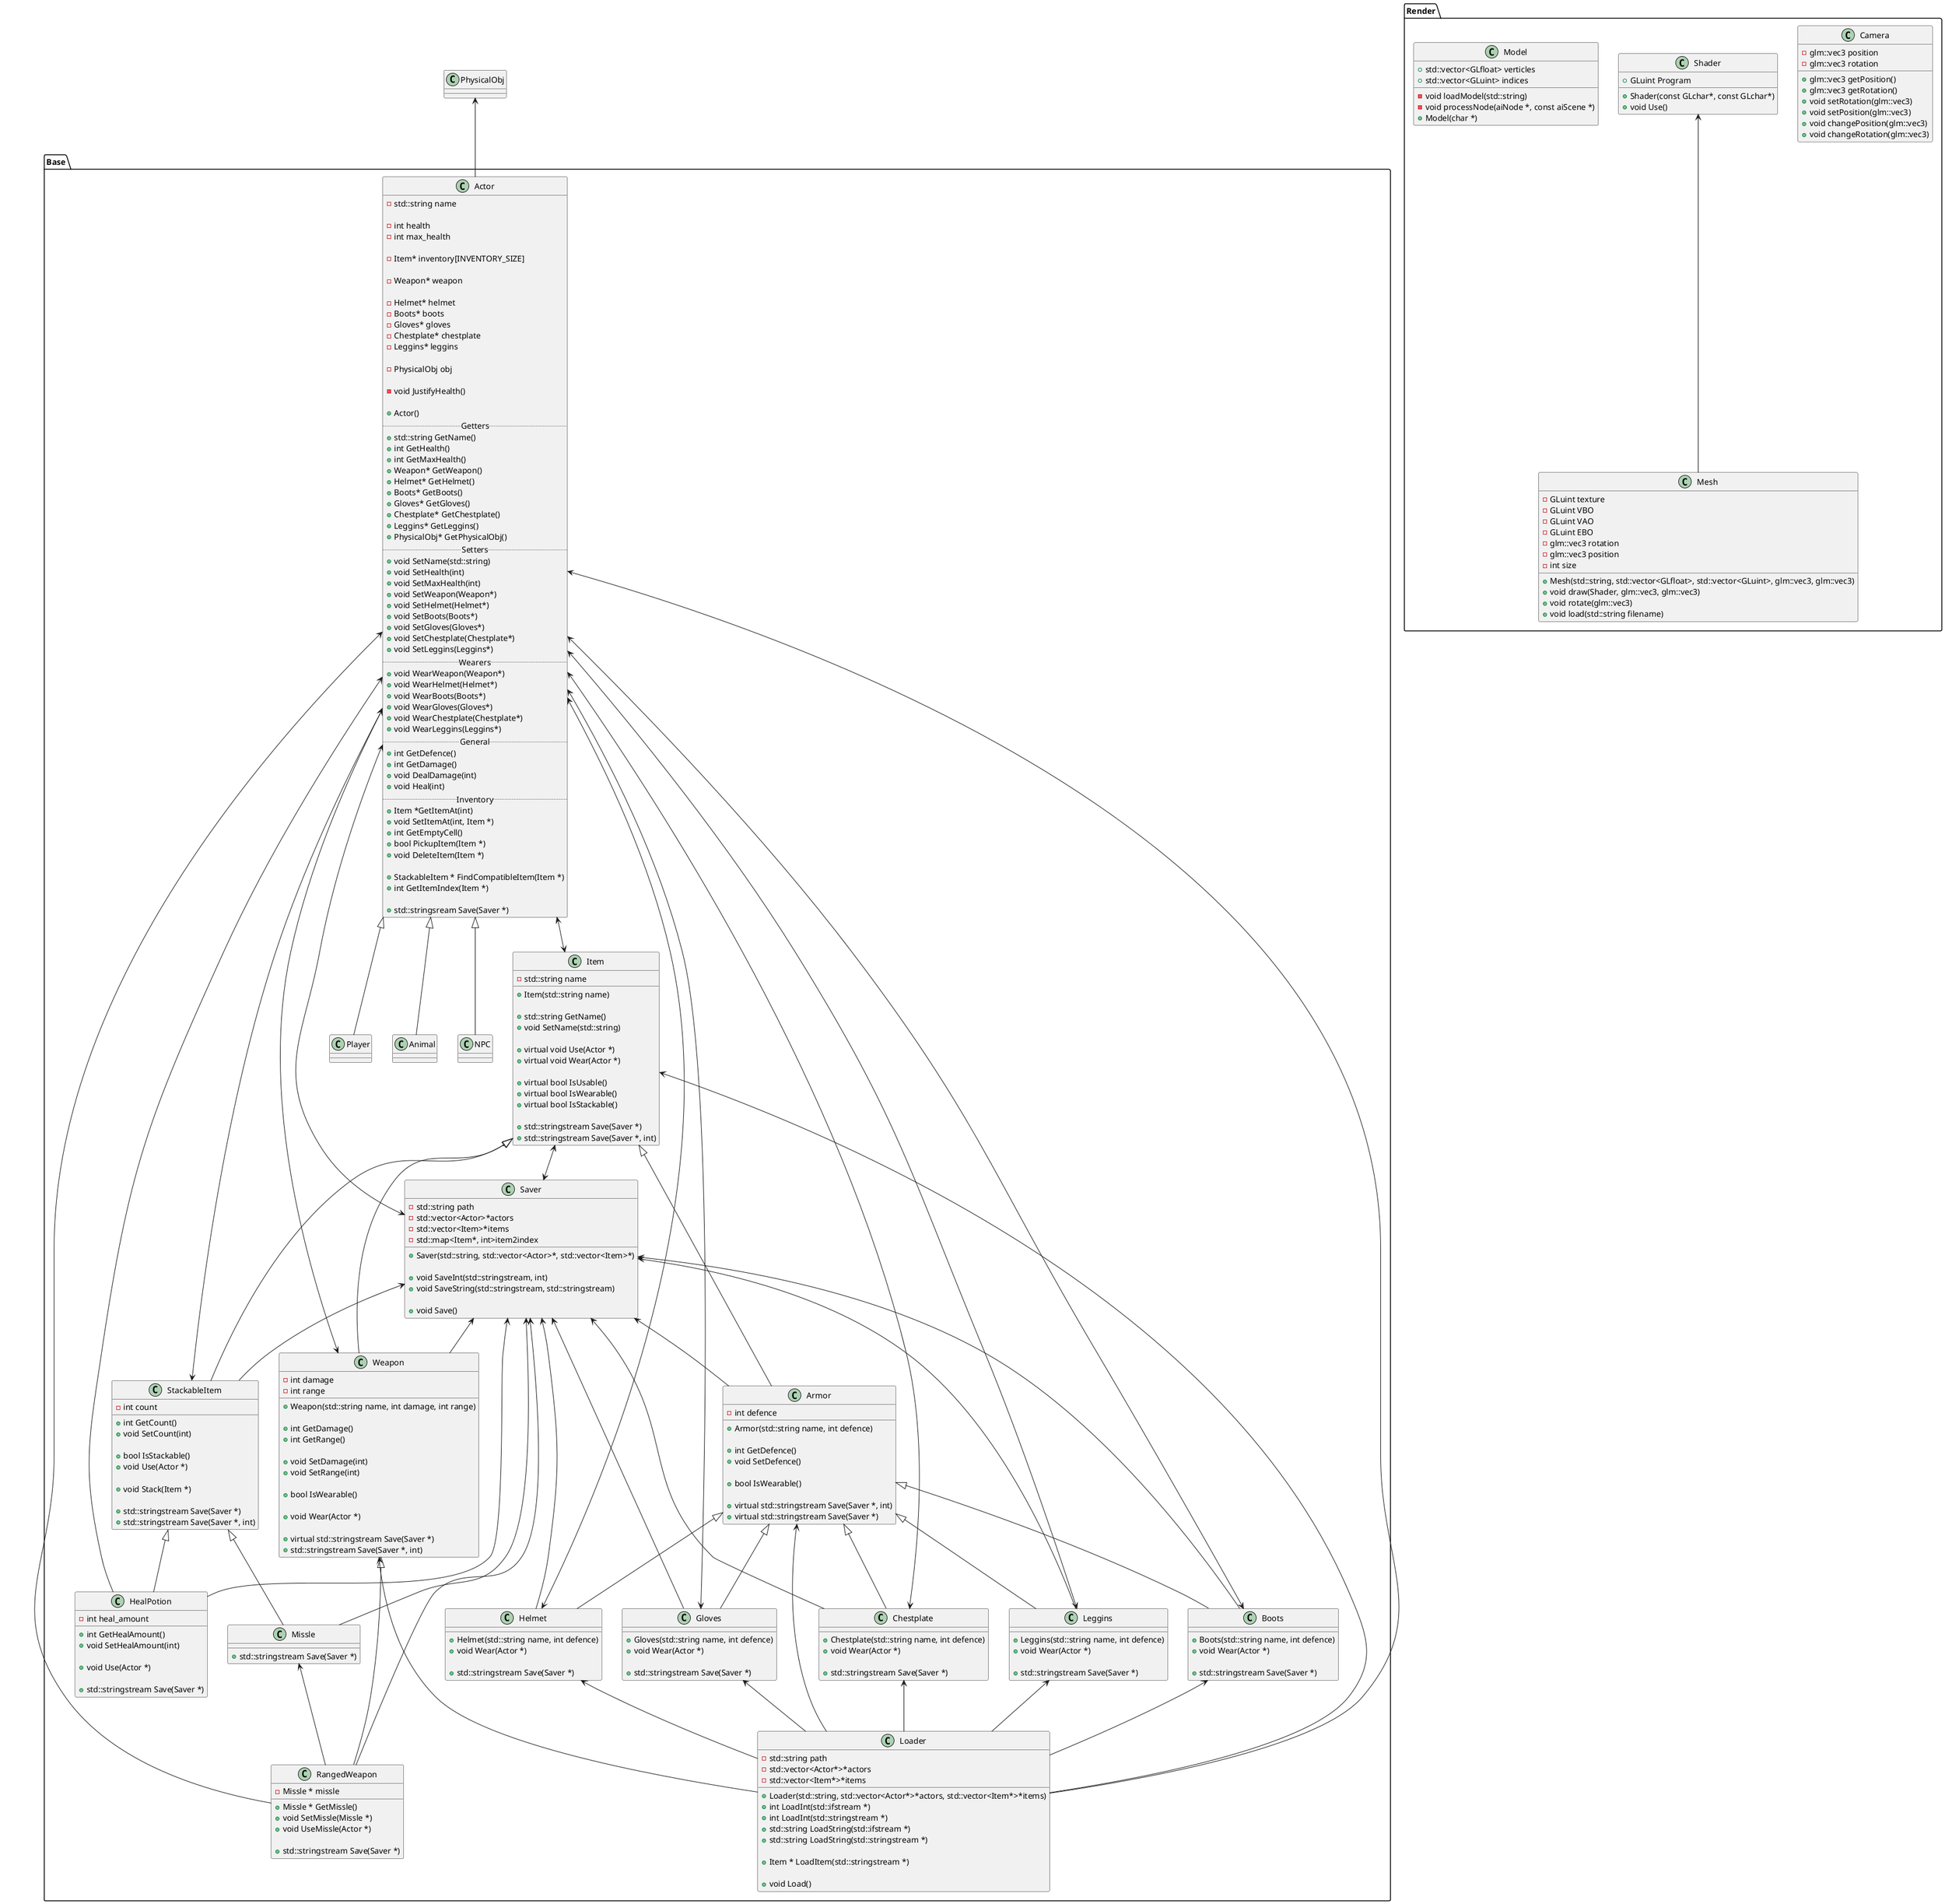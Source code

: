 @startuml
package Base {
	class Actor {
    		-std::string name
    		
    		-int health
    		-int max_health
    		
    		-Item* inventory[INVENTORY_SIZE]
    		
    		-Weapon* weapon
    	
    		-Helmet* helmet
    		-Boots* boots
    		-Gloves* gloves
    		-Chestplate* chestplate
    		-Leggins* leggins

		-PhysicalObj obj
    	
    		-void JustifyHealth()
    
    		+Actor()
    		.. Getters ..
    		+std::string GetName()
    		+int GetHealth()
    		+int GetMaxHealth()
    		+Weapon* GetWeapon()
    		+Helmet* GetHelmet()
    		+Boots* GetBoots()
    		+Gloves* GetGloves()
    		+Chestplate* GetChestplate()
    		+Leggins* GetLeggins()
		+PhysicalObj* GetPhysicalObj()
    		.. Setters ..
    		+void SetName(std::string)
    		+void SetHealth(int)
    		+void SetMaxHealth(int)
    		+void SetWeapon(Weapon*)
    		+void SetHelmet(Helmet*)
    		+void SetBoots(Boots*)
    		+void SetGloves(Gloves*)
    		+void SetChestplate(Chestplate*)
    		+void SetLeggins(Leggins*)
    		.. Wearers ..
    		+void WearWeapon(Weapon*)
    		+void WearHelmet(Helmet*)
    		+void WearBoots(Boots*)
    		+void WearGloves(Gloves*)
    		+void WearChestplate(Chestplate*)
    		+void WearLeggins(Leggins*)
    		.. General ..
    		+int GetDefence()
    		+int GetDamage()
    		+void DealDamage(int)
    		+void Heal(int)
    		.. Inventory ..
    		+Item *GetItemAt(int)
    		+void SetItemAt(int, Item *)
    		+int GetEmptyCell()
    		+bool PickupItem(Item *)
    		+void DeleteItem(Item *)
    
    		+StackableItem * FindCompatibleItem(Item *)
    		+int GetItemIndex(Item *)
		
    		+std::stringsream Save(Saver *)
	}
    
	class Item {
    		-std::string name

    		+Item(std::string name)
    	
    		+std::string GetName()
    		+void SetName(std::string)
    
    		+virtual void Use(Actor *)
    		+virtual void Wear(Actor *)
    	
    		+virtual bool IsUsable()
    		+virtual bool IsWearable()
    		+virtual bool IsStackable()
		
    		+std::stringstream Save(Saver *)
    		+std::stringstream Save(Saver *, int)
	}
    
	class Weapon {
    		-int damage
    		-int range
    
    		+Weapon(std::string name, int damage, int range)
    	
    		+int GetDamage()
    		+int GetRange()
    	
    		+void SetDamage(int)
    		+void SetRange(int)
    
    		+bool IsWearable()
    
    		+void Wear(Actor *)
		
    		+virtual std::stringstream Save(Saver *)
    		+std::stringstream Save(Saver *, int)
	}
    
	class Armor {
    		-int defence
		
    		+Armor(std::string name, int defence)
    		
    		+int GetDefence()
    		+void SetDefence()
		
    		+bool IsWearable()
		
    		+virtual std::stringstream Save(Saver *, int)
    		+virtual std::stringstream Save(Saver *)
	}
    
	class Helmet {
    		+Helmet(std::string name, int defence)
    		+void Wear(Actor *)
    
    		+std::stringstream Save(Saver *)
	}
    
	class Gloves {
    		+Gloves(std::string name, int defence)
    		+void Wear(Actor *)
    
    		+std::stringstream Save(Saver *)
	}
    
	class Chestplate {
    		+Chestplate(std::string name, int defence)
    		+void Wear(Actor *)
		
    		+std::stringstream Save(Saver *)
	}
    
	class Leggins {
    		+Leggins(std::string name, int defence)
    		+void Wear(Actor *)
    
    		+std::stringstream Save(Saver *)
	}
    
	class Boots {
    		+Boots(std::string name, int defence)
    		+void Wear(Actor *)
    
		+std::stringstream Save(Saver *)
	}
	
	class HealPotion {
    		-int heal_amount
		
    		+int GetHealAmount()
    		+void SetHealAmount(int)
    		
    		+void Use(Actor *)
		
    		+std::stringstream Save(Saver *)
	}
	
	class RangedWeapon {
    		-Missle * missle
		
    		+Missle * GetMissle()
    		+void SetMissle(Missle *)
    		+void UseMissle(Actor *)
		
    		+std::stringstream Save(Saver *)
	}
	
	class StackableItem {
    		-int count
		
    		+int GetCount()
    		+void SetCount(int)
		
    		+bool IsStackable()
    		+void Use(Actor *)
		
    		+void Stack(Item *)
		
    		+std::stringstream Save(Saver *)
    		+std::stringstream Save(Saver *, int)
	}
	
	class Missle {
    		+std::stringstream Save(Saver *)
	}
	
	class Player {}
	
	class Animal {}
	
	class NPC {}
	
	class RangedWeapon {}
	
	class Saver {
    		-std::string path
    		-std::vector<Actor>*actors
    		-std::vector<Item>*items
    		-std::map<Item*, int>item2index
    		
    		+Saver(std::string, std::vector<Actor>*, std::vector<Item>*)
		
    		+void SaveInt(std::stringstream, int)
    		+void SaveString(std::stringstream, std::stringstream)
    		
    		+void Save()
	}
    
	class Loader {
	      	-std::string path
		-std::vector<Actor*>*actors
		-std::vector<Item*>*items

		+Loader(std::string, std::vector<Actor*>*actors, std::vector<Item*>*items)
		+int LoadInt(std::ifstream *)
		+int LoadInt(std::stringstream *)
		+std::string LoadString(std::ifstream *)
		+std::string LoadString(std::stringstream *)

		+Item * LoadItem(std::stringstream *)

		+void Load()
	}
}

package Render {
	class Camera {
		-glm::vec3 position
		-glm::vec3 rotation
		+glm::vec3 getPosition()
		+glm::vec3 getRotation()
		+void setRotation(glm::vec3)
		+void setPosition(glm::vec3)
		+void changePosition(glm::vec3)
		+void changeRotation(glm::vec3)
	}

	class Mesh {
	      -GLuint texture
	      -GLuint VBO
	      -GLuint VAO
	      -GLuint EBO
	      -glm::vec3 rotation
	      -glm::vec3 position
	      -int size
	      +Mesh(std::string, std::vector<GLfloat>, std::vector<GLuint>, glm::vec3, glm::vec3)
	      +void draw(Shader, glm::vec3, glm::vec3)
	      +void rotate(glm::vec3)
	      +void load(std::string filename)
	}

	class Shader {
	      +GLuint Program
	      +Shader(const GLchar*, const GLchar*)
	      +void Use()
	}

	class Model {
	      -void loadModel(std::string)
	      -void processNode(aiNode *, const aiScene *)
	      +std::vector<GLfloat> verticles
	      +std::vector<GLuint> indices
	      +Model(char *)
	}
}

Helmet <--> Actor
Gloves <--> Actor
Chestplate <--> Actor
Leggins <--> Actor
Boots <--> Actor

Item <|-- Weapon
Item <|-- Armor

Armor <|-- Helmet
Armor <|-- Gloves
Armor <|-- Chestplate
Armor <|-- Leggins
Armor <|-- Boots

Item <|-- StackableItem

StackableItem <|-- HealPotion

Actor <--> StackableItem

Actor <-- RangedWeapon

Actor <|-- Player
Actor <|-- Animal
Actor <|-- NPC

Weapon <|-- RangedWeapon

Actor <--> Item
Actor <-- HealPotion
Actor <--> Weapon

StackableItem <|-- Missle

Missle <-- RangedWeapon

Item <--> Saver
Actor <--> Saver

Saver <-- StackableItem
Saver <-- Weapon
Saver <-- Armor
Saver <-- Helmet
Saver <-- Boots
Saver <-- Gloves
Saver <-- Chestplate
Saver <-- Leggins
Saver <-- HealPotion
Saver <-- RangedWeapon
Saver <-- Missle

Actor <-- Loader
Item <-- Loader
Weapon <-- Loader
Armor <-- Loader
Helmet <-- Loader
Chestplate <-- Loader
Gloves <-- Loader
Leggins <-- Loader
Boots <-- Loader



Shader <-- Mesh

PhysicalObj <-- Actor

@enduml
